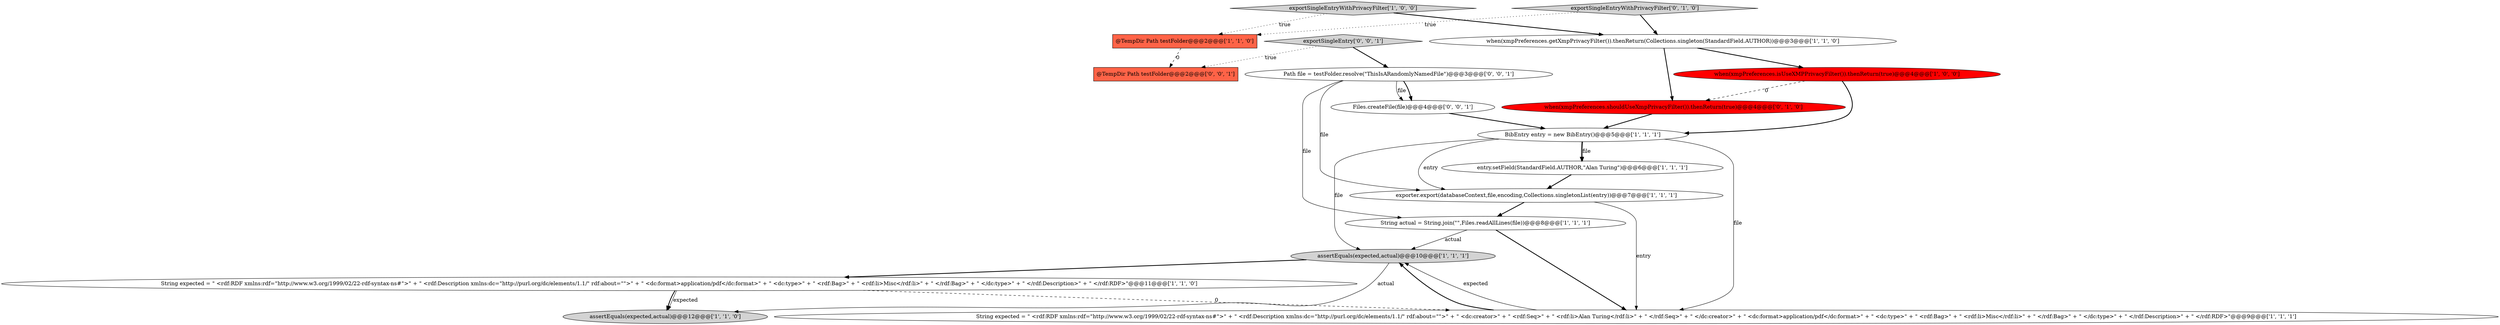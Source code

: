 digraph {
2 [style = filled, label = "assertEquals(expected,actual)@@@12@@@['1', '1', '0']", fillcolor = lightgray, shape = ellipse image = "AAA0AAABBB1BBB"];
4 [style = filled, label = "String expected = \" <rdf:RDF xmlns:rdf=\"http://www.w3.org/1999/02/22-rdf-syntax-ns#\">\" + \" <rdf:Description xmlns:dc=\"http://purl.org/dc/elements/1.1/\" rdf:about=\"\">\" + \" <dc:creator>\" + \" <rdf:Seq>\" + \" <rdf:li>Alan Turing</rdf:li>\" + \" </rdf:Seq>\" + \" </dc:creator>\" + \" <dc:format>application/pdf</dc:format>\" + \" <dc:type>\" + \" <rdf:Bag>\" + \" <rdf:li>Misc</rdf:li>\" + \" </rdf:Bag>\" + \" </dc:type>\" + \" </rdf:Description>\" + \" </rdf:RDF>\"@@@9@@@['1', '1', '1']", fillcolor = white, shape = ellipse image = "AAA0AAABBB1BBB"];
6 [style = filled, label = "when(xmpPreferences.isUseXMPPrivacyFilter()).thenReturn(true)@@@4@@@['1', '0', '0']", fillcolor = red, shape = ellipse image = "AAA1AAABBB1BBB"];
9 [style = filled, label = "exporter.export(databaseContext,file,encoding,Collections.singletonList(entry))@@@7@@@['1', '1', '1']", fillcolor = white, shape = ellipse image = "AAA0AAABBB1BBB"];
12 [style = filled, label = "when(xmpPreferences.shouldUseXmpPrivacyFilter()).thenReturn(true)@@@4@@@['0', '1', '0']", fillcolor = red, shape = ellipse image = "AAA1AAABBB2BBB"];
14 [style = filled, label = "@TempDir Path testFolder@@@2@@@['0', '0', '1']", fillcolor = tomato, shape = box image = "AAA0AAABBB3BBB"];
7 [style = filled, label = "BibEntry entry = new BibEntry()@@@5@@@['1', '1', '1']", fillcolor = white, shape = ellipse image = "AAA0AAABBB1BBB"];
15 [style = filled, label = "Files.createFile(file)@@@4@@@['0', '0', '1']", fillcolor = white, shape = ellipse image = "AAA0AAABBB3BBB"];
3 [style = filled, label = "assertEquals(expected,actual)@@@10@@@['1', '1', '1']", fillcolor = lightgray, shape = ellipse image = "AAA0AAABBB1BBB"];
1 [style = filled, label = "when(xmpPreferences.getXmpPrivacyFilter()).thenReturn(Collections.singleton(StandardField.AUTHOR))@@@3@@@['1', '1', '0']", fillcolor = white, shape = ellipse image = "AAA0AAABBB1BBB"];
5 [style = filled, label = "exportSingleEntryWithPrivacyFilter['1', '0', '0']", fillcolor = lightgray, shape = diamond image = "AAA0AAABBB1BBB"];
16 [style = filled, label = "Path file = testFolder.resolve(\"ThisIsARandomlyNamedFile\")@@@3@@@['0', '0', '1']", fillcolor = white, shape = ellipse image = "AAA0AAABBB3BBB"];
11 [style = filled, label = "String actual = String.join(\"\",Files.readAllLines(file))@@@8@@@['1', '1', '1']", fillcolor = white, shape = ellipse image = "AAA0AAABBB1BBB"];
13 [style = filled, label = "exportSingleEntryWithPrivacyFilter['0', '1', '0']", fillcolor = lightgray, shape = diamond image = "AAA0AAABBB2BBB"];
0 [style = filled, label = "String expected = \" <rdf:RDF xmlns:rdf=\"http://www.w3.org/1999/02/22-rdf-syntax-ns#\">\" + \" <rdf:Description xmlns:dc=\"http://purl.org/dc/elements/1.1/\" rdf:about=\"\">\" + \" <dc:format>application/pdf</dc:format>\" + \" <dc:type>\" + \" <rdf:Bag>\" + \" <rdf:li>Misc</rdf:li>\" + \" </rdf:Bag>\" + \" </dc:type>\" + \" </rdf:Description>\" + \" </rdf:RDF>\"@@@11@@@['1', '1', '0']", fillcolor = white, shape = ellipse image = "AAA0AAABBB1BBB"];
8 [style = filled, label = "entry.setField(StandardField.AUTHOR,\"Alan Turing\")@@@6@@@['1', '1', '1']", fillcolor = white, shape = ellipse image = "AAA0AAABBB1BBB"];
17 [style = filled, label = "exportSingleEntry['0', '0', '1']", fillcolor = lightgray, shape = diamond image = "AAA0AAABBB3BBB"];
10 [style = filled, label = "@TempDir Path testFolder@@@2@@@['1', '1', '0']", fillcolor = tomato, shape = box image = "AAA0AAABBB1BBB"];
16->15 [style = bold, label=""];
4->3 [style = bold, label=""];
9->4 [style = solid, label="entry"];
9->11 [style = bold, label=""];
15->7 [style = bold, label=""];
11->3 [style = solid, label="actual"];
5->10 [style = dotted, label="true"];
0->2 [style = bold, label=""];
11->4 [style = bold, label=""];
17->14 [style = dotted, label="true"];
16->11 [style = solid, label="file"];
0->4 [style = dashed, label="0"];
7->8 [style = bold, label=""];
7->9 [style = solid, label="entry"];
13->10 [style = dotted, label="true"];
12->7 [style = bold, label=""];
13->1 [style = bold, label=""];
7->3 [style = solid, label="file"];
3->0 [style = bold, label=""];
7->4 [style = solid, label="file"];
6->12 [style = dashed, label="0"];
5->1 [style = bold, label=""];
0->2 [style = solid, label="expected"];
1->6 [style = bold, label=""];
3->2 [style = solid, label="actual"];
8->9 [style = bold, label=""];
7->8 [style = solid, label="file"];
1->12 [style = bold, label=""];
4->3 [style = solid, label="expected"];
16->15 [style = solid, label="file"];
16->9 [style = solid, label="file"];
6->7 [style = bold, label=""];
10->14 [style = dashed, label="0"];
17->16 [style = bold, label=""];
}
